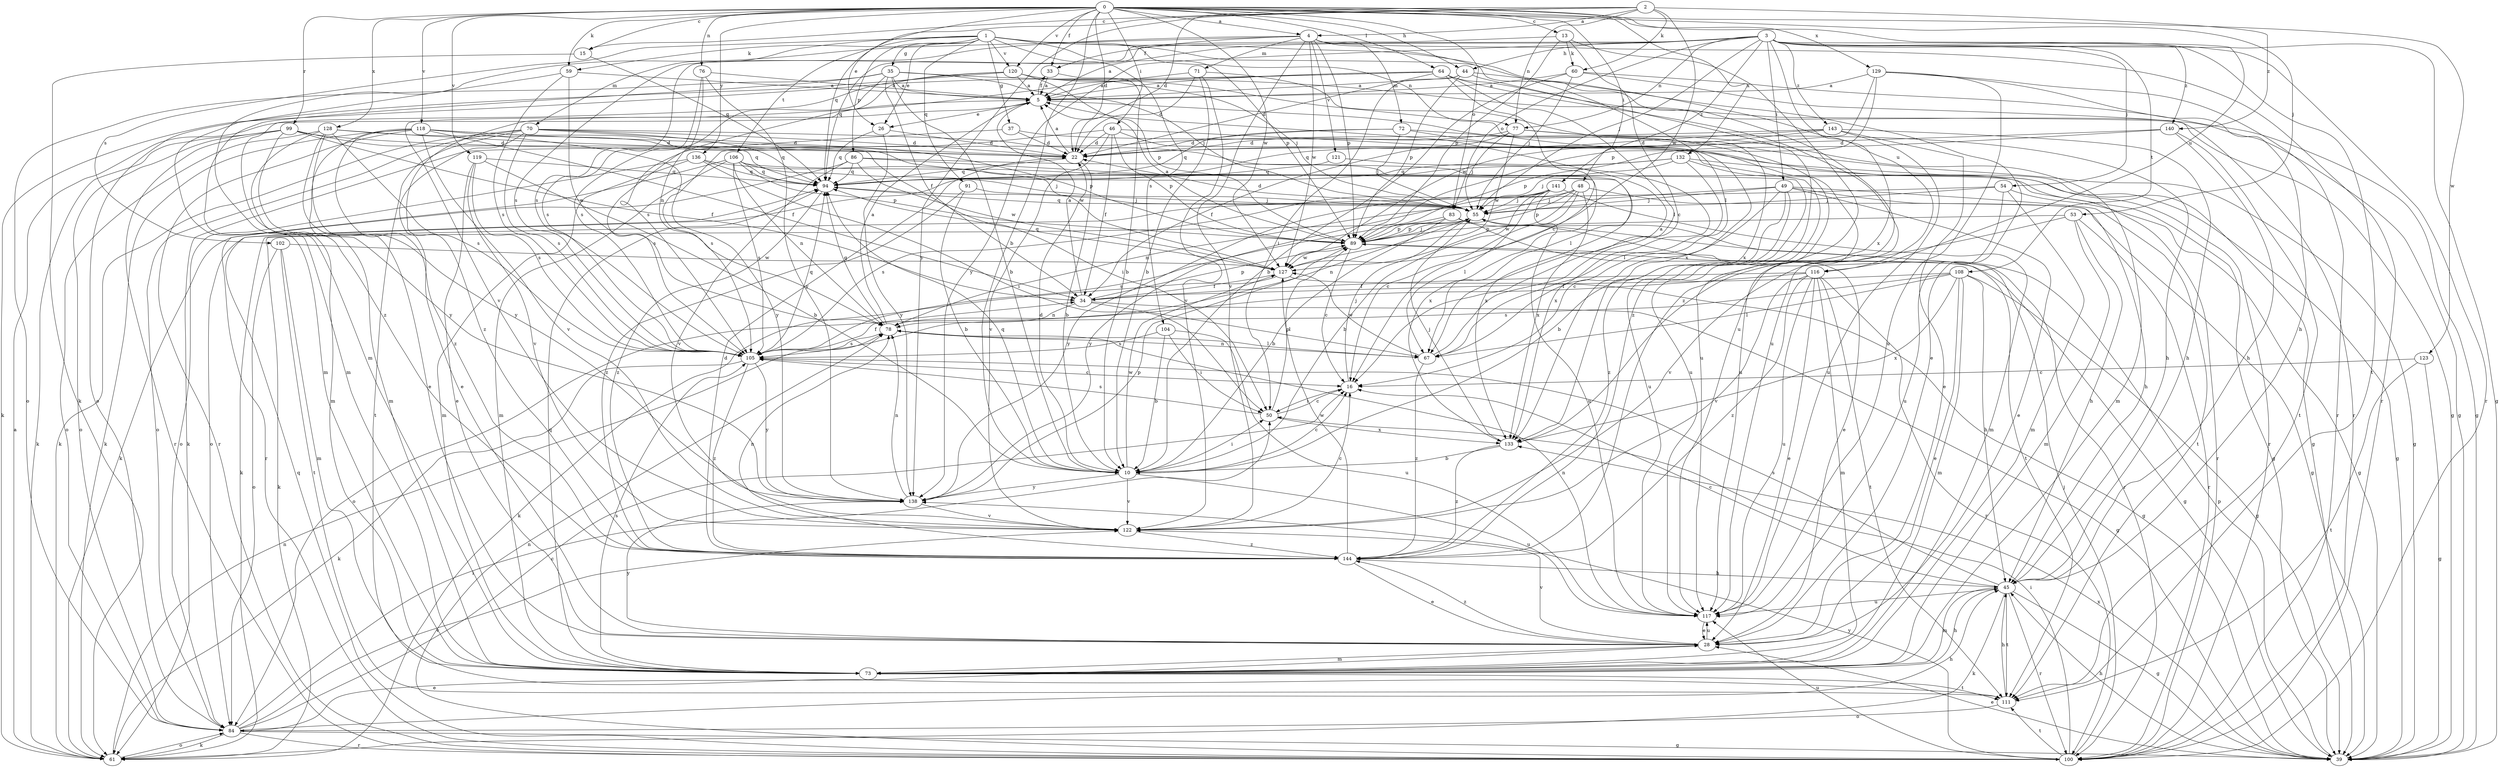 strict digraph  {
0;
1;
2;
3;
4;
5;
10;
13;
15;
16;
22;
26;
28;
33;
34;
35;
37;
39;
44;
45;
46;
48;
49;
50;
53;
54;
55;
59;
60;
61;
64;
67;
70;
71;
72;
73;
76;
77;
78;
83;
84;
86;
89;
91;
94;
99;
100;
102;
104;
105;
106;
108;
111;
116;
117;
118;
119;
120;
121;
122;
123;
127;
128;
129;
132;
133;
136;
138;
140;
141;
143;
144;
0 -> 4  [label=a];
0 -> 10  [label=b];
0 -> 13  [label=c];
0 -> 15  [label=c];
0 -> 22  [label=d];
0 -> 26  [label=e];
0 -> 33  [label=f];
0 -> 44  [label=h];
0 -> 46  [label=i];
0 -> 48  [label=i];
0 -> 53  [label=j];
0 -> 59  [label=k];
0 -> 64  [label=l];
0 -> 76  [label=n];
0 -> 83  [label=o];
0 -> 99  [label=r];
0 -> 116  [label=u];
0 -> 118  [label=v];
0 -> 119  [label=v];
0 -> 120  [label=v];
0 -> 123  [label=w];
0 -> 127  [label=w];
0 -> 128  [label=x];
0 -> 129  [label=x];
0 -> 132  [label=x];
0 -> 136  [label=y];
1 -> 26  [label=e];
1 -> 35  [label=g];
1 -> 37  [label=g];
1 -> 59  [label=k];
1 -> 70  [label=m];
1 -> 77  [label=n];
1 -> 86  [label=p];
1 -> 89  [label=p];
1 -> 91  [label=q];
1 -> 102  [label=s];
1 -> 104  [label=s];
1 -> 106  [label=t];
1 -> 116  [label=u];
1 -> 117  [label=u];
1 -> 120  [label=v];
2 -> 4  [label=a];
2 -> 15  [label=c];
2 -> 22  [label=d];
2 -> 60  [label=k];
2 -> 77  [label=n];
2 -> 94  [label=q];
2 -> 127  [label=w];
2 -> 138  [label=y];
2 -> 140  [label=z];
3 -> 5  [label=a];
3 -> 39  [label=g];
3 -> 44  [label=h];
3 -> 49  [label=i];
3 -> 54  [label=j];
3 -> 55  [label=j];
3 -> 77  [label=n];
3 -> 83  [label=o];
3 -> 94  [label=q];
3 -> 100  [label=r];
3 -> 108  [label=t];
3 -> 111  [label=t];
3 -> 133  [label=x];
3 -> 138  [label=y];
3 -> 140  [label=z];
3 -> 141  [label=z];
3 -> 143  [label=z];
4 -> 33  [label=f];
4 -> 67  [label=l];
4 -> 71  [label=m];
4 -> 72  [label=m];
4 -> 73  [label=m];
4 -> 89  [label=p];
4 -> 100  [label=r];
4 -> 105  [label=s];
4 -> 121  [label=v];
4 -> 122  [label=v];
4 -> 127  [label=w];
5 -> 26  [label=e];
5 -> 33  [label=f];
5 -> 117  [label=u];
5 -> 144  [label=z];
10 -> 16  [label=c];
10 -> 22  [label=d];
10 -> 50  [label=i];
10 -> 94  [label=q];
10 -> 117  [label=u];
10 -> 122  [label=v];
10 -> 127  [label=w];
10 -> 138  [label=y];
13 -> 16  [label=c];
13 -> 60  [label=k];
13 -> 89  [label=p];
13 -> 105  [label=s];
13 -> 144  [label=z];
15 -> 61  [label=k];
15 -> 94  [label=q];
16 -> 50  [label=i];
16 -> 55  [label=j];
22 -> 5  [label=a];
22 -> 10  [label=b];
22 -> 94  [label=q];
26 -> 22  [label=d];
26 -> 94  [label=q];
26 -> 138  [label=y];
28 -> 73  [label=m];
28 -> 117  [label=u];
28 -> 122  [label=v];
28 -> 138  [label=y];
28 -> 144  [label=z];
33 -> 5  [label=a];
33 -> 10  [label=b];
34 -> 5  [label=a];
34 -> 39  [label=g];
34 -> 67  [label=l];
34 -> 78  [label=n];
34 -> 89  [label=p];
35 -> 5  [label=a];
35 -> 10  [label=b];
35 -> 34  [label=f];
35 -> 39  [label=g];
35 -> 55  [label=j];
35 -> 73  [label=m];
35 -> 84  [label=o];
35 -> 105  [label=s];
37 -> 22  [label=d];
37 -> 39  [label=g];
37 -> 105  [label=s];
39 -> 28  [label=e];
39 -> 45  [label=h];
39 -> 89  [label=p];
39 -> 133  [label=x];
44 -> 5  [label=a];
44 -> 28  [label=e];
44 -> 50  [label=i];
44 -> 89  [label=p];
44 -> 144  [label=z];
45 -> 16  [label=c];
45 -> 39  [label=g];
45 -> 61  [label=k];
45 -> 73  [label=m];
45 -> 100  [label=r];
45 -> 105  [label=s];
45 -> 111  [label=t];
45 -> 117  [label=u];
46 -> 22  [label=d];
46 -> 34  [label=f];
46 -> 89  [label=p];
46 -> 100  [label=r];
46 -> 105  [label=s];
46 -> 117  [label=u];
46 -> 122  [label=v];
48 -> 16  [label=c];
48 -> 39  [label=g];
48 -> 55  [label=j];
48 -> 89  [label=p];
48 -> 127  [label=w];
48 -> 133  [label=x];
48 -> 138  [label=y];
49 -> 10  [label=b];
49 -> 16  [label=c];
49 -> 28  [label=e];
49 -> 45  [label=h];
49 -> 55  [label=j];
49 -> 78  [label=n];
49 -> 111  [label=t];
49 -> 144  [label=z];
50 -> 16  [label=c];
50 -> 89  [label=p];
50 -> 105  [label=s];
50 -> 133  [label=x];
53 -> 45  [label=h];
53 -> 73  [label=m];
53 -> 89  [label=p];
53 -> 100  [label=r];
53 -> 122  [label=v];
54 -> 39  [label=g];
54 -> 55  [label=j];
54 -> 61  [label=k];
54 -> 73  [label=m];
54 -> 117  [label=u];
55 -> 22  [label=d];
55 -> 28  [label=e];
55 -> 61  [label=k];
55 -> 78  [label=n];
55 -> 89  [label=p];
55 -> 94  [label=q];
59 -> 5  [label=a];
59 -> 73  [label=m];
59 -> 78  [label=n];
59 -> 105  [label=s];
60 -> 5  [label=a];
60 -> 10  [label=b];
60 -> 39  [label=g];
60 -> 55  [label=j];
60 -> 100  [label=r];
61 -> 5  [label=a];
61 -> 78  [label=n];
61 -> 84  [label=o];
64 -> 5  [label=a];
64 -> 16  [label=c];
64 -> 22  [label=d];
64 -> 39  [label=g];
64 -> 61  [label=k];
64 -> 67  [label=l];
64 -> 117  [label=u];
64 -> 122  [label=v];
67 -> 5  [label=a];
67 -> 78  [label=n];
67 -> 127  [label=w];
67 -> 144  [label=z];
70 -> 22  [label=d];
70 -> 28  [label=e];
70 -> 61  [label=k];
70 -> 67  [label=l];
70 -> 84  [label=o];
70 -> 89  [label=p];
70 -> 94  [label=q];
70 -> 105  [label=s];
70 -> 111  [label=t];
71 -> 5  [label=a];
71 -> 10  [label=b];
71 -> 22  [label=d];
71 -> 122  [label=v];
71 -> 133  [label=x];
72 -> 22  [label=d];
72 -> 39  [label=g];
72 -> 55  [label=j];
72 -> 94  [label=q];
72 -> 117  [label=u];
73 -> 45  [label=h];
73 -> 94  [label=q];
73 -> 105  [label=s];
73 -> 111  [label=t];
76 -> 5  [label=a];
76 -> 78  [label=n];
76 -> 105  [label=s];
76 -> 138  [label=y];
77 -> 22  [label=d];
77 -> 34  [label=f];
77 -> 45  [label=h];
77 -> 55  [label=j];
77 -> 73  [label=m];
77 -> 127  [label=w];
78 -> 5  [label=a];
78 -> 67  [label=l];
78 -> 94  [label=q];
78 -> 105  [label=s];
83 -> 10  [label=b];
83 -> 89  [label=p];
83 -> 100  [label=r];
83 -> 105  [label=s];
83 -> 111  [label=t];
84 -> 16  [label=c];
84 -> 28  [label=e];
84 -> 39  [label=g];
84 -> 45  [label=h];
84 -> 50  [label=i];
84 -> 61  [label=k];
84 -> 100  [label=r];
84 -> 122  [label=v];
86 -> 39  [label=g];
86 -> 61  [label=k];
86 -> 94  [label=q];
86 -> 117  [label=u];
86 -> 122  [label=v];
86 -> 127  [label=w];
89 -> 5  [label=a];
89 -> 16  [label=c];
89 -> 39  [label=g];
89 -> 55  [label=j];
89 -> 127  [label=w];
91 -> 10  [label=b];
91 -> 55  [label=j];
91 -> 144  [label=z];
94 -> 55  [label=j];
94 -> 144  [label=z];
99 -> 22  [label=d];
99 -> 34  [label=f];
99 -> 61  [label=k];
99 -> 84  [label=o];
99 -> 94  [label=q];
99 -> 100  [label=r];
99 -> 138  [label=y];
100 -> 50  [label=i];
100 -> 55  [label=j];
100 -> 78  [label=n];
100 -> 94  [label=q];
100 -> 111  [label=t];
100 -> 117  [label=u];
100 -> 138  [label=y];
102 -> 73  [label=m];
102 -> 84  [label=o];
102 -> 111  [label=t];
102 -> 127  [label=w];
104 -> 10  [label=b];
104 -> 50  [label=i];
104 -> 105  [label=s];
104 -> 117  [label=u];
105 -> 16  [label=c];
105 -> 34  [label=f];
105 -> 61  [label=k];
105 -> 94  [label=q];
105 -> 138  [label=y];
105 -> 144  [label=z];
106 -> 55  [label=j];
106 -> 73  [label=m];
106 -> 78  [label=n];
106 -> 89  [label=p];
106 -> 94  [label=q];
106 -> 100  [label=r];
106 -> 105  [label=s];
106 -> 133  [label=x];
108 -> 28  [label=e];
108 -> 34  [label=f];
108 -> 39  [label=g];
108 -> 45  [label=h];
108 -> 67  [label=l];
108 -> 73  [label=m];
108 -> 105  [label=s];
108 -> 133  [label=x];
111 -> 45  [label=h];
111 -> 84  [label=o];
116 -> 28  [label=e];
116 -> 34  [label=f];
116 -> 73  [label=m];
116 -> 84  [label=o];
116 -> 100  [label=r];
116 -> 111  [label=t];
116 -> 117  [label=u];
116 -> 122  [label=v];
116 -> 144  [label=z];
117 -> 28  [label=e];
117 -> 78  [label=n];
118 -> 22  [label=d];
118 -> 34  [label=f];
118 -> 61  [label=k];
118 -> 73  [label=m];
118 -> 100  [label=r];
118 -> 122  [label=v];
118 -> 127  [label=w];
118 -> 138  [label=y];
118 -> 144  [label=z];
119 -> 10  [label=b];
119 -> 28  [label=e];
119 -> 94  [label=q];
119 -> 105  [label=s];
119 -> 122  [label=v];
120 -> 5  [label=a];
120 -> 55  [label=j];
120 -> 84  [label=o];
120 -> 89  [label=p];
120 -> 105  [label=s];
120 -> 133  [label=x];
120 -> 144  [label=z];
121 -> 94  [label=q];
121 -> 133  [label=x];
122 -> 16  [label=c];
122 -> 144  [label=z];
123 -> 16  [label=c];
123 -> 39  [label=g];
123 -> 111  [label=t];
127 -> 34  [label=f];
127 -> 39  [label=g];
127 -> 61  [label=k];
127 -> 94  [label=q];
128 -> 22  [label=d];
128 -> 28  [label=e];
128 -> 50  [label=i];
128 -> 73  [label=m];
128 -> 84  [label=o];
128 -> 105  [label=s];
128 -> 138  [label=y];
129 -> 5  [label=a];
129 -> 45  [label=h];
129 -> 89  [label=p];
129 -> 100  [label=r];
129 -> 117  [label=u];
129 -> 127  [label=w];
132 -> 39  [label=g];
132 -> 55  [label=j];
132 -> 67  [label=l];
132 -> 84  [label=o];
132 -> 94  [label=q];
132 -> 100  [label=r];
133 -> 10  [label=b];
133 -> 55  [label=j];
133 -> 144  [label=z];
136 -> 50  [label=i];
136 -> 73  [label=m];
136 -> 84  [label=o];
136 -> 94  [label=q];
136 -> 133  [label=x];
138 -> 78  [label=n];
138 -> 89  [label=p];
138 -> 122  [label=v];
140 -> 22  [label=d];
140 -> 45  [label=h];
140 -> 89  [label=p];
140 -> 111  [label=t];
141 -> 10  [label=b];
141 -> 55  [label=j];
141 -> 67  [label=l];
141 -> 73  [label=m];
141 -> 105  [label=s];
141 -> 117  [label=u];
141 -> 138  [label=y];
143 -> 22  [label=d];
143 -> 28  [label=e];
143 -> 45  [label=h];
143 -> 61  [label=k];
143 -> 94  [label=q];
143 -> 117  [label=u];
144 -> 22  [label=d];
144 -> 28  [label=e];
144 -> 45  [label=h];
144 -> 78  [label=n];
144 -> 127  [label=w];
}
